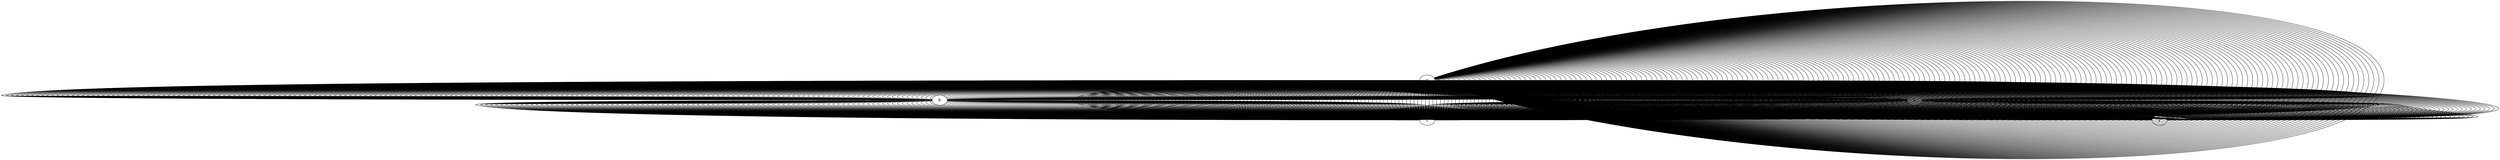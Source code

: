 graph test256 {
       a -- b -- c;
       a -- {
       a -- b -- c;
       a -- {
       a -- b -- c;
       a -- {
       a -- b -- c;
       a -- {
       a -- b -- c;
       a -- {
       a -- b -- c;
       a -- {
       a -- b -- c;
       a -- {
       a -- b -- c;
       a -- {
       a -- b -- c;
       a -- {
       a -- b -- c;
       a -- {
       a -- b -- c;
       a -- {
       a -- b -- c;
       a -- {
       a -- b -- c;
       a -- {
       a -- b -- c;
       a -- {
       a -- b -- c;
       a -- {
       a -- b -- c;
       a -- {
       a -- b -- c;
       a -- {
       a -- b -- c;
       a -- {
       a -- b -- c;
       a -- {
       a -- b -- c;
       a -- {
       a -- b -- c;
       a -- {
       a -- b -- c;
       a -- {
       a -- b -- c;
       a -- {
       a -- b -- c;
       a -- {
       a -- b -- c;
       a -- {
       a -- b -- c;
       a -- {
       a -- b -- c;
       a -- {
       a -- b -- c;
       a -- {
       a -- b -- c;
       a -- {
       a -- b -- c;
       a -- {
       a -- b -- c;
       a -- {
       a -- b -- c;
       a -- {
       a -- b -- c;
       a -- {
       a -- b -- c;
       a -- {
       a -- b -- c;
       a -- {
       a -- b -- c;
       a -- {
       a -- b -- c;
       a -- {
       a -- b -- c;
       a -- {
       a -- b -- c;
       a -- {
       a -- b -- c;
       a -- {
       a -- b -- c;
       a -- {
       a -- b -- c;
       a -- {
       a -- b -- c;
       a -- {
       a -- b -- c;
       a -- {
       a -- b -- c;
       a -- {
       a -- b -- c;
       a -- {
       a -- b -- c;
       a -- {
       a -- b -- c;
       a -- {
       a -- b -- c;
       a -- {
       a -- b -- c;
       a -- {
       a -- b -- c;
       a -- {
       a -- b -- c;
       a -- {
       a -- b -- c;
       a -- {
       a -- b -- c;
       a -- {
       a -- b -- c;
       a -- {
       a -- b -- c;
       a -- {
       a -- b -- c;
       a -- {
       a -- b -- c;
       a -- {
       a -- b -- c;
       a -- {
       a -- b -- c;
       a -- {
       a -- b -- c;
       a -- {
       a -- b -- c;
       a -- {
       a -- b -- c;
       a -- {
       a -- b -- c;
       a -- {
       a -- b -- c;
       a -- {
       a -- b -- c;
       a -- {
       a -- b -- c;
       a -- {
       a -- b -- c;
       a -- {
       a -- b -- c;
       a -- {
       a -- b -- c;
       a -- {
       a -- b -- c;
       a -- {
       a -- b -- c;
       a -- {
       a -- b -- c;
       a -- {
       a -- b -- c;
       a -- {
       a -- b -- c;
       a -- {
       a -- b -- c;
       a -- {
       a -- b -- c;
       a -- {
       a -- b -- c;
       a -- {
       a -- b -- c;
       a -- {
       a -- b -- c;
       a -- {
       a -- b -- c;
       a -- {
       a -- b -- c;
       a -- {
       a -- b -- c;
       a -- {
       a -- b -- c;
       a -- {
       a -- b -- c;
       a -- {
       a -- b -- c;
       a -- {
       a -- b -- c;
       a -- {
       a -- b -- c;
       a -- {
       a -- b -- c;
       a -- {
       a -- b -- c;
       a -- {
       a -- b -- c;
       a -- {
       a -- b -- c;
       a -- {
       a -- b -- c;
       a -- {
       a -- b -- c;
       a -- {
       a -- b -- c;
       a -- {
       a -- b -- c;
       a -- {
       a -- b -- c;
       a -- {
       a -- b -- c;
       a -- {
       a -- b -- c;
       a -- {
       a -- b -- c;
       a -- {
       a -- b -- c;
       a -- {
       a -- b -- c;
       a -- {
       a -- b -- c;
       a -- {
       a -- b -- c;
       a -- {
       a -- b -- c;
       a -- {
       a -- b -- c;
       a -- {
       a -- b -- c;
       a -- {
       a -- b -- c;
       a -- {
       a -- b -- c;
       a -- {
       a -- b -- c;
       a -- {
       a -- b -- c;
       a -- {
       a -- b -- c;
       a -- {
       a -- b -- c;
       a -- {
       a -- b -- c;
       a -- {
       a -- b -- c;
       a -- {
       a -- b -- c;
       a -- {
       a -- b -- c;
       a -- {
       a -- b -- c;
       a -- {
       a -- b -- c;
       a -- {
       a -- b -- c;
       a -- {
       a -- b -- c;
       a -- {
       a -- b -- c;
       a -- {
       a -- b -- c;
       a -- {
       a -- b -- c;
       a -- {
       a -- b -- c;
       a -- {
       a -- b -- c;
       a -- {
       a -- b -- c;
       a -- {
       a -- b -- c;
       a -- {
       a -- b -- c;
       a -- {
       a -- b -- c;
       a -- {
       a -- b -- c;
       a -- {
       a -- b -- c;
       a -- {
       a -- b -- c;
       a -- {
       a -- b -- c;
       a -- {
       a -- b -- c;
       a -- {
       a -- b -- c;
       a -- {
       a -- b -- c;
       a -- {
       a -- b -- c;
       a -- {
       a -- b -- c;
       a -- {
       a -- b -- c;
       a -- {
       a -- b -- c;
       a -- {
       a -- b -- c;
       a -- {
       a -- b -- c;
       a -- {
       a -- b -- c;
       a -- {
       a -- b -- c;
       a -- {
       a -- b -- c;
       a -- {
       a -- b -- c;
       a -- {
       a -- b -- c;
       a -- {
       a -- b -- c;
       a -- {
       a -- b -- c;
       a -- {
       a -- b -- c;
       a -- {
       a -- b -- c;
       a -- {
       a -- b -- c;
       a -- {
       a -- b -- c;
       a -- {
       a -- b -- c;
       a -- {
       a -- b -- c;
       a -- {
       a -- b -- c;
       a -- {
       a -- b -- c;
       a -- {
       a -- b -- c;
       a -- {
       a -- b -- c;
       a -- {
       a -- b -- c;
       a -- {
       a -- b -- c;
       a -- {
       a -- b -- c;
       a -- {
       a -- b -- c;
       a -- {
       a -- b -- c;
       a -- {
       a -- b -- c;
       a -- {
       a -- b -- c;
       a -- {
       a -- b -- c;
       a -- {
       a -- b -- c;
       a -- {
       a -- b -- c;
       a -- {
       a -- b -- c;
       a -- {
       a -- b -- c;
       a -- {
       a -- b -- c;
       a -- {
       a -- b -- c;
       a -- {
       a -- b -- c;
       a -- {
       a -- b -- c;
       a -- {
       a -- b -- c;
       a -- {
       a -- b -- c;
       a -- {
       a -- b -- c;
       a -- {
       a -- b -- c;
       a -- {
       a -- b -- c;
       a -- {
       a -- b -- c;
       a -- {
       a -- b -- c;
       a -- {
       a -- b -- c;
       a -- {
       a -- b -- c;
       a -- {
       a -- b -- c;
       a -- {
       a -- b -- c;
       a -- {
       a -- b -- c;
       a -- {
       a -- b -- c;
       a -- {x y};
       x -- c [w=10.0];
       x -- y [w=5.0,len=3];
};
       x -- c [w=10.0];
       x -- y [w=5.0,len=3];
};
       x -- c [w=10.0];
       x -- y [w=5.0,len=3];
};
       x -- c [w=10.0];
       x -- y [w=5.0,len=3];
};
       x -- c [w=10.0];
       x -- y [w=5.0,len=3];
};
       x -- c [w=10.0];
       x -- y [w=5.0,len=3];
};
       x -- c [w=10.0];
       x -- y [w=5.0,len=3];
};
       x -- c [w=10.0];
       x -- y [w=5.0,len=3];
};
       x -- c [w=10.0];
       x -- y [w=5.0,len=3];
};
       x -- c [w=10.0];
       x -- y [w=5.0,len=3];
};
       x -- c [w=10.0];
       x -- y [w=5.0,len=3];
};
       x -- c [w=10.0];
       x -- y [w=5.0,len=3];
};
       x -- c [w=10.0];
       x -- y [w=5.0,len=3];
};
       x -- c [w=10.0];
       x -- y [w=5.0,len=3];
};
       x -- c [w=10.0];
       x -- y [w=5.0,len=3];
};
       x -- c [w=10.0];
       x -- y [w=5.0,len=3];
};
       x -- c [w=10.0];
       x -- y [w=5.0,len=3];
};
       x -- c [w=10.0];
       x -- y [w=5.0,len=3];
};
       x -- c [w=10.0];
       x -- y [w=5.0,len=3];
};
       x -- c [w=10.0];
       x -- y [w=5.0,len=3];
};
       x -- c [w=10.0];
       x -- y [w=5.0,len=3];
};
       x -- c [w=10.0];
       x -- y [w=5.0,len=3];
};
       x -- c [w=10.0];
       x -- y [w=5.0,len=3];
};
       x -- c [w=10.0];
       x -- y [w=5.0,len=3];
};
       x -- c [w=10.0];
       x -- y [w=5.0,len=3];
};
       x -- c [w=10.0];
       x -- y [w=5.0,len=3];
};
       x -- c [w=10.0];
       x -- y [w=5.0,len=3];
};
       x -- c [w=10.0];
       x -- y [w=5.0,len=3];
};
       x -- c [w=10.0];
       x -- y [w=5.0,len=3];
};
       x -- c [w=10.0];
       x -- y [w=5.0,len=3];
};
       x -- c [w=10.0];
       x -- y [w=5.0,len=3];
};
       x -- c [w=10.0];
       x -- y [w=5.0,len=3];
};
       x -- c [w=10.0];
       x -- y [w=5.0,len=3];
};
       x -- c [w=10.0];
       x -- y [w=5.0,len=3];
};
       x -- c [w=10.0];
       x -- y [w=5.0,len=3];
};
       x -- c [w=10.0];
       x -- y [w=5.0,len=3];
};
       x -- c [w=10.0];
       x -- y [w=5.0,len=3];
};
       x -- c [w=10.0];
       x -- y [w=5.0,len=3];
};
       x -- c [w=10.0];
       x -- y [w=5.0,len=3];
};
       x -- c [w=10.0];
       x -- y [w=5.0,len=3];
};
       x -- c [w=10.0];
       x -- y [w=5.0,len=3];
};
       x -- c [w=10.0];
       x -- y [w=5.0,len=3];
};
       x -- c [w=10.0];
       x -- y [w=5.0,len=3];
};
       x -- c [w=10.0];
       x -- y [w=5.0,len=3];
};
       x -- c [w=10.0];
       x -- y [w=5.0,len=3];
};
       x -- c [w=10.0];
       x -- y [w=5.0,len=3];
};
       x -- c [w=10.0];
       x -- y [w=5.0,len=3];
};
       x -- c [w=10.0];
       x -- y [w=5.0,len=3];
};
       x -- c [w=10.0];
       x -- y [w=5.0,len=3];
};
       x -- c [w=10.0];
       x -- y [w=5.0,len=3];
};
       x -- c [w=10.0];
       x -- y [w=5.0,len=3];
};
       x -- c [w=10.0];
       x -- y [w=5.0,len=3];
};
       x -- c [w=10.0];
       x -- y [w=5.0,len=3];
};
       x -- c [w=10.0];
       x -- y [w=5.0,len=3];
};
       x -- c [w=10.0];
       x -- y [w=5.0,len=3];
};
       x -- c [w=10.0];
       x -- y [w=5.0,len=3];
};
       x -- c [w=10.0];
       x -- y [w=5.0,len=3];
};
       x -- c [w=10.0];
       x -- y [w=5.0,len=3];
};
       x -- c [w=10.0];
       x -- y [w=5.0,len=3];
};
       x -- c [w=10.0];
       x -- y [w=5.0,len=3];
};
       x -- c [w=10.0];
       x -- y [w=5.0,len=3];
};
       x -- c [w=10.0];
       x -- y [w=5.0,len=3];
};
       x -- c [w=10.0];
       x -- y [w=5.0,len=3];
};
       x -- c [w=10.0];
       x -- y [w=5.0,len=3];
};
       x -- c [w=10.0];
       x -- y [w=5.0,len=3];
};
       x -- c [w=10.0];
       x -- y [w=5.0,len=3];
};
       x -- c [w=10.0];
       x -- y [w=5.0,len=3];
};
       x -- c [w=10.0];
       x -- y [w=5.0,len=3];
};
       x -- c [w=10.0];
       x -- y [w=5.0,len=3];
};
       x -- c [w=10.0];
       x -- y [w=5.0,len=3];
};
       x -- c [w=10.0];
       x -- y [w=5.0,len=3];
};
       x -- c [w=10.0];
       x -- y [w=5.0,len=3];
};
       x -- c [w=10.0];
       x -- y [w=5.0,len=3];
};
       x -- c [w=10.0];
       x -- y [w=5.0,len=3];
};
       x -- c [w=10.0];
       x -- y [w=5.0,len=3];
};
       x -- c [w=10.0];
       x -- y [w=5.0,len=3];
};
       x -- c [w=10.0];
       x -- y [w=5.0,len=3];
};
       x -- c [w=10.0];
       x -- y [w=5.0,len=3];
};
       x -- c [w=10.0];
       x -- y [w=5.0,len=3];
};
       x -- c [w=10.0];
       x -- y [w=5.0,len=3];
};
       x -- c [w=10.0];
       x -- y [w=5.0,len=3];
};
       x -- c [w=10.0];
       x -- y [w=5.0,len=3];
};
       x -- c [w=10.0];
       x -- y [w=5.0,len=3];
};
       x -- c [w=10.0];
       x -- y [w=5.0,len=3];
};
       x -- c [w=10.0];
       x -- y [w=5.0,len=3];
};
       x -- c [w=10.0];
       x -- y [w=5.0,len=3];
};
       x -- c [w=10.0];
       x -- y [w=5.0,len=3];
};
       x -- c [w=10.0];
       x -- y [w=5.0,len=3];
};
       x -- c [w=10.0];
       x -- y [w=5.0,len=3];
};
       x -- c [w=10.0];
       x -- y [w=5.0,len=3];
};
       x -- c [w=10.0];
       x -- y [w=5.0,len=3];
};
       x -- c [w=10.0];
       x -- y [w=5.0,len=3];
};
       x -- c [w=10.0];
       x -- y [w=5.0,len=3];
};
       x -- c [w=10.0];
       x -- y [w=5.0,len=3];
};
       x -- c [w=10.0];
       x -- y [w=5.0,len=3];
};
       x -- c [w=10.0];
       x -- y [w=5.0,len=3];
};
       x -- c [w=10.0];
       x -- y [w=5.0,len=3];
};
       x -- c [w=10.0];
       x -- y [w=5.0,len=3];
};
       x -- c [w=10.0];
       x -- y [w=5.0,len=3];
};
       x -- c [w=10.0];
       x -- y [w=5.0,len=3];
};
       x -- c [w=10.0];
       x -- y [w=5.0,len=3];
};
       x -- c [w=10.0];
       x -- y [w=5.0,len=3];
};
       x -- c [w=10.0];
       x -- y [w=5.0,len=3];
};
       x -- c [w=10.0];
       x -- y [w=5.0,len=3];
};
       x -- c [w=10.0];
       x -- y [w=5.0,len=3];
};
       x -- c [w=10.0];
       x -- y [w=5.0,len=3];
};
       x -- c [w=10.0];
       x -- y [w=5.0,len=3];
};
       x -- c [w=10.0];
       x -- y [w=5.0,len=3];
};
       x -- c [w=10.0];
       x -- y [w=5.0,len=3];
};
       x -- c [w=10.0];
       x -- y [w=5.0,len=3];
};
       x -- c [w=10.0];
       x -- y [w=5.0,len=3];
};
       x -- c [w=10.0];
       x -- y [w=5.0,len=3];
};
       x -- c [w=10.0];
       x -- y [w=5.0,len=3];
};
       x -- c [w=10.0];
       x -- y [w=5.0,len=3];
};
       x -- c [w=10.0];
       x -- y [w=5.0,len=3];
};
       x -- c [w=10.0];
       x -- y [w=5.0,len=3];
};
       x -- c [w=10.0];
       x -- y [w=5.0,len=3];
};
       x -- c [w=10.0];
       x -- y [w=5.0,len=3];
};
       x -- c [w=10.0];
       x -- y [w=5.0,len=3];
};
       x -- c [w=10.0];
       x -- y [w=5.0,len=3];
};
       x -- c [w=10.0];
       x -- y [w=5.0,len=3];
};
       x -- c [w=10.0];
       x -- y [w=5.0,len=3];
};
       x -- c [w=10.0];
       x -- y [w=5.0,len=3];
};
       x -- c [w=10.0];
       x -- y [w=5.0,len=3];
};
       x -- c [w=10.0];
       x -- y [w=5.0,len=3];
};
       x -- c [w=10.0];
       x -- y [w=5.0,len=3];
};
       x -- c [w=10.0];
       x -- y [w=5.0,len=3];
};
       x -- c [w=10.0];
       x -- y [w=5.0,len=3];
};
       x -- c [w=10.0];
       x -- y [w=5.0,len=3];
};
       x -- c [w=10.0];
       x -- y [w=5.0,len=3];
};
       x -- c [w=10.0];
       x -- y [w=5.0,len=3];
};
       x -- c [w=10.0];
       x -- y [w=5.0,len=3];
};
       x -- c [w=10.0];
       x -- y [w=5.0,len=3];
};
       x -- c [w=10.0];
       x -- y [w=5.0,len=3];
};
       x -- c [w=10.0];
       x -- y [w=5.0,len=3];
};
       x -- c [w=10.0];
       x -- y [w=5.0,len=3];
};
       x -- c [w=10.0];
       x -- y [w=5.0,len=3];
};
       x -- c [w=10.0];
       x -- y [w=5.0,len=3];
};
       x -- c [w=10.0];
       x -- y [w=5.0,len=3];
};
       x -- c [w=10.0];
       x -- y [w=5.0,len=3];
};
       x -- c [w=10.0];
       x -- y [w=5.0,len=3];
};
       x -- c [w=10.0];
       x -- y [w=5.0,len=3];
};
       x -- c [w=10.0];
       x -- y [w=5.0,len=3];
};
       x -- c [w=10.0];
       x -- y [w=5.0,len=3];
};
       x -- c [w=10.0];
       x -- y [w=5.0,len=3];
};
       x -- c [w=10.0];
       x -- y [w=5.0,len=3];
};
       x -- c [w=10.0];
       x -- y [w=5.0,len=3];
};
       x -- c [w=10.0];
       x -- y [w=5.0,len=3];
};
       x -- c [w=10.0];
       x -- y [w=5.0,len=3];
};
       x -- c [w=10.0];
       x -- y [w=5.0,len=3];
};
       x -- c [w=10.0];
       x -- y [w=5.0,len=3];
};
       x -- c [w=10.0];
       x -- y [w=5.0,len=3];
};
       x -- c [w=10.0];
       x -- y [w=5.0,len=3];
};
       x -- c [w=10.0];
       x -- y [w=5.0,len=3];
};
       x -- c [w=10.0];
       x -- y [w=5.0,len=3];
};
       x -- c [w=10.0];
       x -- y [w=5.0,len=3];
};
       x -- c [w=10.0];
       x -- y [w=5.0,len=3];
};
       x -- c [w=10.0];
       x -- y [w=5.0,len=3];
};
       x -- c [w=10.0];
       x -- y [w=5.0,len=3];
};
       x -- c [w=10.0];
       x -- y [w=5.0,len=3];
};
       x -- c [w=10.0];
       x -- y [w=5.0,len=3];
};
       x -- c [w=10.0];
       x -- y [w=5.0,len=3];
};
       x -- c [w=10.0];
       x -- y [w=5.0,len=3];
};
       x -- c [w=10.0];
       x -- y [w=5.0,len=3];
};
       x -- c [w=10.0];
       x -- y [w=5.0,len=3];
};
       x -- c [w=10.0];
       x -- y [w=5.0,len=3];
};
       x -- c [w=10.0];
       x -- y [w=5.0,len=3];
};
       x -- c [w=10.0];
       x -- y [w=5.0,len=3];
};
       x -- c [w=10.0];
       x -- y [w=5.0,len=3];
};
       x -- c [w=10.0];
       x -- y [w=5.0,len=3];
};
       x -- c [w=10.0];
       x -- y [w=5.0,len=3];
};
       x -- c [w=10.0];
       x -- y [w=5.0,len=3];
};
       x -- c [w=10.0];
       x -- y [w=5.0,len=3];
};
       x -- c [w=10.0];
       x -- y [w=5.0,len=3];
};
       x -- c [w=10.0];
       x -- y [w=5.0,len=3];
};
       x -- c [w=10.0];
       x -- y [w=5.0,len=3];
};
       x -- c [w=10.0];
       x -- y [w=5.0,len=3];
};
       x -- c [w=10.0];
       x -- y [w=5.0,len=3];
};
       x -- c [w=10.0];
       x -- y [w=5.0,len=3];
};
       x -- c [w=10.0];
       x -- y [w=5.0,len=3];
};
       x -- c [w=10.0];
       x -- y [w=5.0,len=3];
};
       x -- c [w=10.0];
       x -- y [w=5.0,len=3];
};
       x -- c [w=10.0];
       x -- y [w=5.0,len=3];
};
       x -- c [w=10.0];
       x -- y [w=5.0,len=3];
};
       x -- c [w=10.0];
       x -- y [w=5.0,len=3];
};
       x -- c [w=10.0];
       x -- y [w=5.0,len=3];
};
       x -- c [w=10.0];
       x -- y [w=5.0,len=3];
};
       x -- c [w=10.0];
       x -- y [w=5.0,len=3];
};
       x -- c [w=10.0];
       x -- y [w=5.0,len=3];
}

